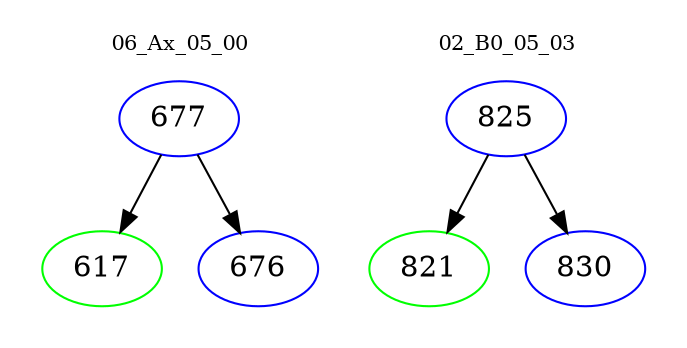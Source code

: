 digraph{
subgraph cluster_0 {
color = white
label = "06_Ax_05_00";
fontsize=10;
T0_677 [label="677", color="blue"]
T0_677 -> T0_617 [color="black"]
T0_617 [label="617", color="green"]
T0_677 -> T0_676 [color="black"]
T0_676 [label="676", color="blue"]
}
subgraph cluster_1 {
color = white
label = "02_B0_05_03";
fontsize=10;
T1_825 [label="825", color="blue"]
T1_825 -> T1_821 [color="black"]
T1_821 [label="821", color="green"]
T1_825 -> T1_830 [color="black"]
T1_830 [label="830", color="blue"]
}
}
